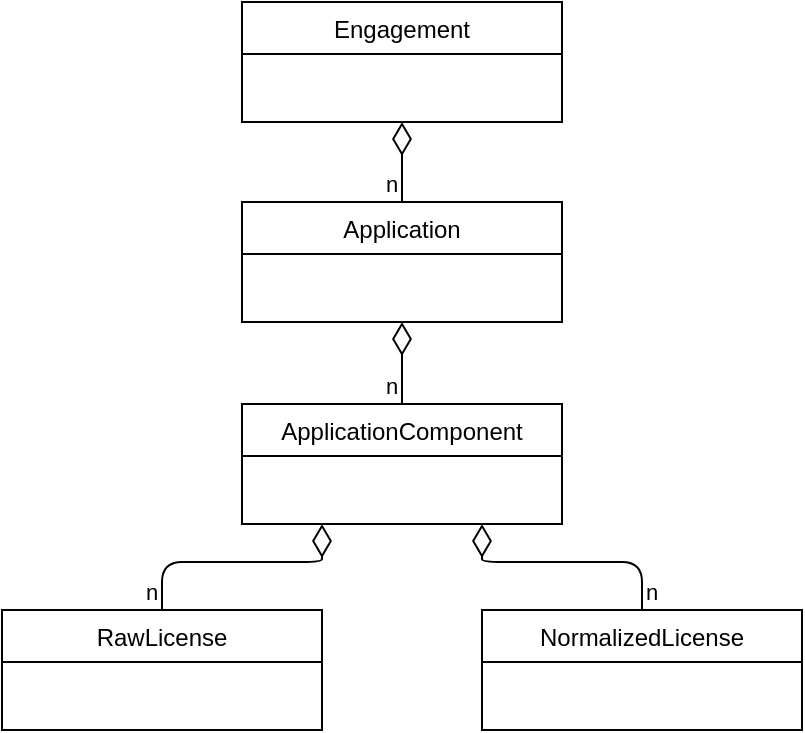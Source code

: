 <mxfile version="10.6.6"><diagram id="P2nCMIPh1y7iBXk6Rg76" name="Page-1"><mxGraphModel dx="1394" dy="752" grid="1" gridSize="10" guides="1" tooltips="1" connect="1" arrows="1" fold="1" page="1" pageScale="1" pageWidth="827" pageHeight="1169" math="0" shadow="0"><root><mxCell id="0"/><mxCell id="1" parent="0"/><mxCell id="H-e3S1d3_fM4cSuQ84Lh-5" value="Engagement" style="swimlane;fontStyle=0;childLayout=stackLayout;horizontal=1;startSize=26;fillColor=none;horizontalStack=0;resizeParent=1;resizeParentMax=0;resizeLast=0;collapsible=1;marginBottom=0;" vertex="1" parent="1"><mxGeometry x="160" y="40" width="160" height="60" as="geometry"><mxRectangle x="300" y="111" width="100" height="26" as="alternateBounds"/></mxGeometry></mxCell><mxCell id="H-e3S1d3_fM4cSuQ84Lh-6" value="RawLicense" style="swimlane;fontStyle=0;childLayout=stackLayout;horizontal=1;startSize=26;fillColor=none;horizontalStack=0;resizeParent=1;resizeParentMax=0;resizeLast=0;collapsible=1;marginBottom=0;" vertex="1" parent="1"><mxGeometry x="40" y="344" width="160" height="60" as="geometry"><mxRectangle x="300" y="111" width="100" height="26" as="alternateBounds"/></mxGeometry></mxCell><mxCell id="H-e3S1d3_fM4cSuQ84Lh-8" value="ApplicationComponent" style="swimlane;fontStyle=0;childLayout=stackLayout;horizontal=1;startSize=26;fillColor=none;horizontalStack=0;resizeParent=1;resizeParentMax=0;resizeLast=0;collapsible=1;marginBottom=0;" vertex="1" parent="1"><mxGeometry x="160" y="241" width="160" height="60" as="geometry"><mxRectangle x="300" y="111" width="100" height="26" as="alternateBounds"/></mxGeometry></mxCell><mxCell id="H-e3S1d3_fM4cSuQ84Lh-9" value="NormalizedLicense" style="swimlane;fontStyle=0;childLayout=stackLayout;horizontal=1;startSize=26;fillColor=none;horizontalStack=0;resizeParent=1;resizeParentMax=0;resizeLast=0;collapsible=1;marginBottom=0;" vertex="1" parent="1"><mxGeometry x="280" y="344" width="160" height="60" as="geometry"><mxRectangle x="300" y="111" width="100" height="26" as="alternateBounds"/></mxGeometry></mxCell><mxCell id="H-e3S1d3_fM4cSuQ84Lh-14" value="n" style="endArrow=none;html=1;endSize=12;startArrow=diamondThin;startSize=14;startFill=0;edgeStyle=orthogonalEdgeStyle;align=left;verticalAlign=bottom;entryX=0.5;entryY=0;entryDx=0;entryDy=0;exitX=0.5;exitY=1;exitDx=0;exitDy=0;endFill=0;" edge="1" parent="1" source="H-e3S1d3_fM4cSuQ84Lh-5" target="H-e3S1d3_fM4cSuQ84Lh-1"><mxGeometry x="1" y="-10" relative="1" as="geometry"><mxPoint x="20" y="100" as="sourcePoint"/><mxPoint x="180" y="100" as="targetPoint"/><mxPoint as="offset"/></mxGeometry></mxCell><mxCell id="H-e3S1d3_fM4cSuQ84Lh-1" value="Application" style="swimlane;fontStyle=0;childLayout=stackLayout;horizontal=1;startSize=26;fillColor=none;horizontalStack=0;resizeParent=1;resizeParentMax=0;resizeLast=0;collapsible=1;marginBottom=0;" vertex="1" parent="1"><mxGeometry x="160" y="140" width="160" height="60" as="geometry"><mxRectangle x="300" y="111" width="100" height="26" as="alternateBounds"/></mxGeometry></mxCell><mxCell id="H-e3S1d3_fM4cSuQ84Lh-16" value="n" style="endArrow=none;html=1;endSize=12;startArrow=diamondThin;startSize=14;startFill=0;edgeStyle=orthogonalEdgeStyle;align=left;verticalAlign=bottom;entryX=0.5;entryY=0;entryDx=0;entryDy=0;exitX=0.5;exitY=1;exitDx=0;exitDy=0;endFill=0;" edge="1" parent="1" source="H-e3S1d3_fM4cSuQ84Lh-1" target="H-e3S1d3_fM4cSuQ84Lh-8"><mxGeometry x="1" y="-10" relative="1" as="geometry"><mxPoint x="250" y="85" as="sourcePoint"/><mxPoint x="250" y="145" as="targetPoint"/><mxPoint as="offset"/></mxGeometry></mxCell><mxCell id="H-e3S1d3_fM4cSuQ84Lh-17" value="n" style="endArrow=none;html=1;endSize=12;startArrow=diamondThin;startSize=14;startFill=0;edgeStyle=orthogonalEdgeStyle;align=left;verticalAlign=bottom;entryX=0.5;entryY=0;entryDx=0;entryDy=0;endFill=0;exitX=0.25;exitY=1;exitDx=0;exitDy=0;" edge="1" parent="1" source="H-e3S1d3_fM4cSuQ84Lh-8" target="H-e3S1d3_fM4cSuQ84Lh-6"><mxGeometry x="1" y="-10" relative="1" as="geometry"><mxPoint x="130" y="261" as="sourcePoint"/><mxPoint x="250" y="251" as="targetPoint"/><Array as="points"><mxPoint x="200" y="320"/><mxPoint x="120" y="320"/></Array><mxPoint as="offset"/></mxGeometry></mxCell><mxCell id="H-e3S1d3_fM4cSuQ84Lh-18" value="n" style="endArrow=none;html=1;endSize=12;startArrow=diamondThin;startSize=14;startFill=0;edgeStyle=orthogonalEdgeStyle;align=left;verticalAlign=bottom;entryX=0.5;entryY=0;entryDx=0;entryDy=0;endFill=0;exitX=0.75;exitY=1;exitDx=0;exitDy=0;" edge="1" parent="1" source="H-e3S1d3_fM4cSuQ84Lh-8" target="H-e3S1d3_fM4cSuQ84Lh-9"><mxGeometry x="1" relative="1" as="geometry"><mxPoint x="210" y="311" as="sourcePoint"/><mxPoint x="130" y="371" as="targetPoint"/><Array as="points"><mxPoint x="280" y="320"/><mxPoint x="360" y="320"/></Array><mxPoint as="offset"/></mxGeometry></mxCell></root></mxGraphModel></diagram></mxfile>